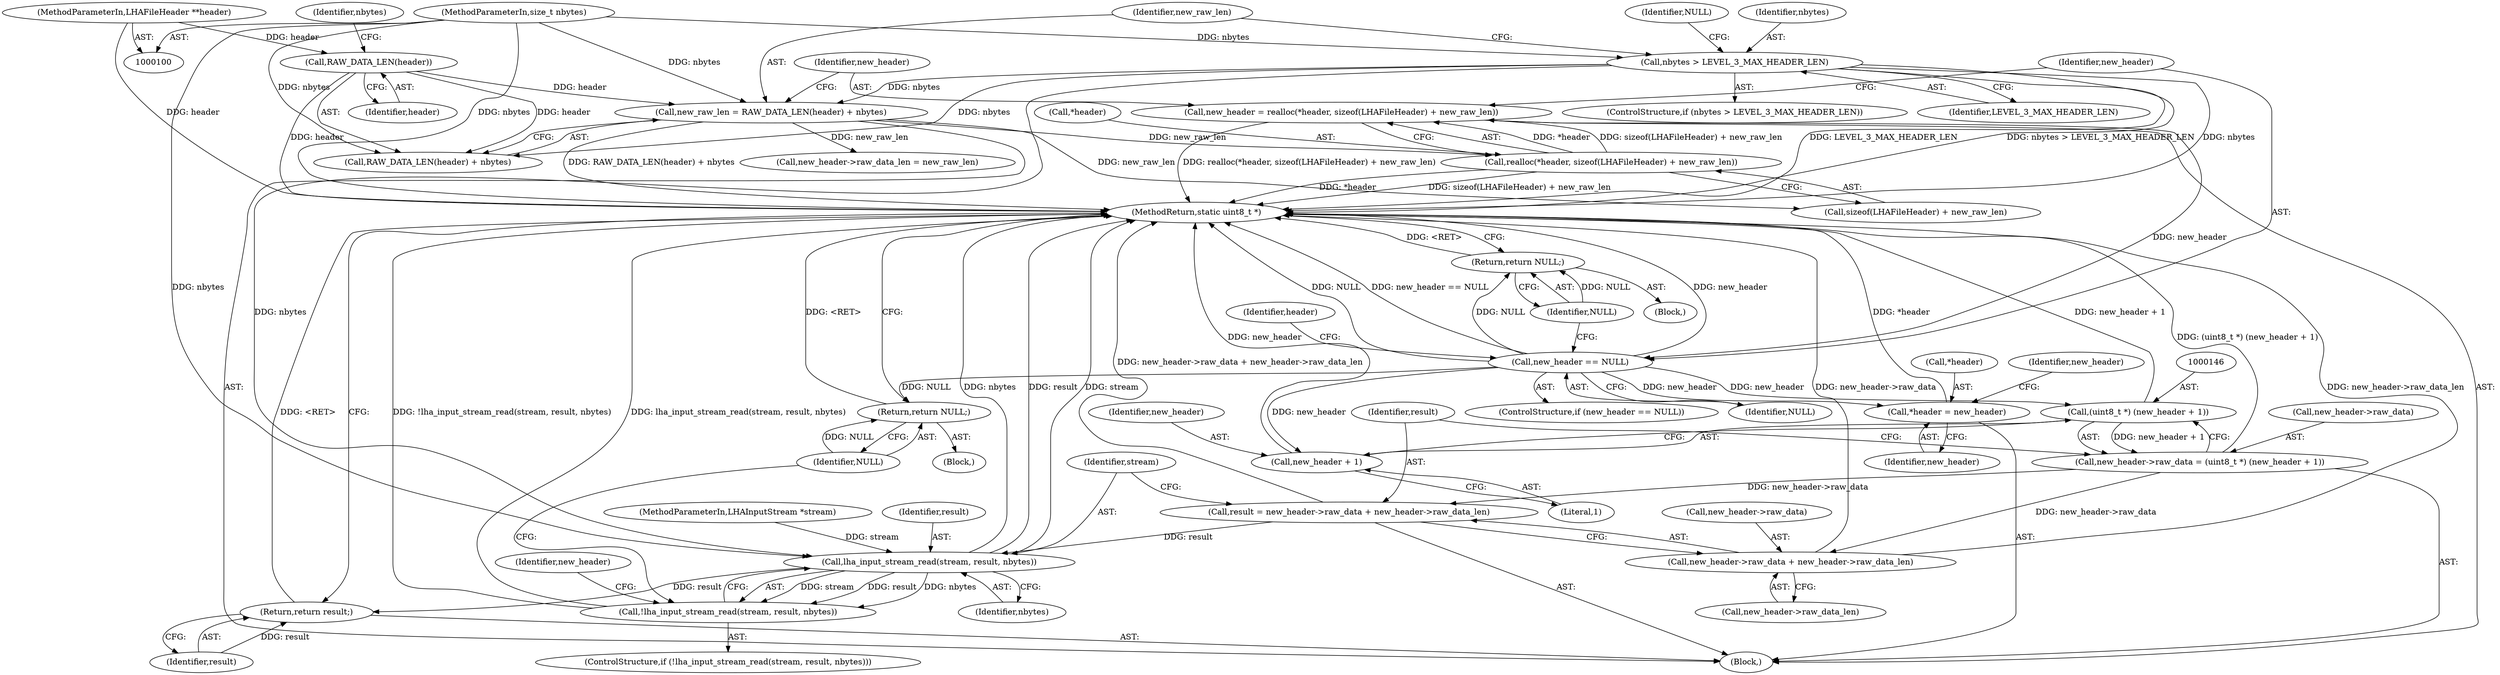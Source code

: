 digraph "0_lhasa_6fcdb8f1f538b9d63e63a5fa199c5514a15d4564_0@API" {
"1000121" [label="(Call,new_header = realloc(*header, sizeof(LHAFileHeader) + new_raw_len))"];
"1000123" [label="(Call,realloc(*header, sizeof(LHAFileHeader) + new_raw_len))"];
"1000115" [label="(Call,new_raw_len = RAW_DATA_LEN(header) + nbytes)"];
"1000118" [label="(Call,RAW_DATA_LEN(header))"];
"1000101" [label="(MethodParameterIn,LHAFileHeader **header)"];
"1000109" [label="(Call,nbytes > LEVEL_3_MAX_HEADER_LEN)"];
"1000103" [label="(MethodParameterIn,size_t nbytes)"];
"1000131" [label="(Call,new_header == NULL)"];
"1000135" [label="(Return,return NULL;)"];
"1000137" [label="(Call,*header = new_header)"];
"1000145" [label="(Call,(uint8_t *) (new_header + 1))"];
"1000141" [label="(Call,new_header->raw_data = (uint8_t *) (new_header + 1))"];
"1000150" [label="(Call,result = new_header->raw_data + new_header->raw_data_len)"];
"1000161" [label="(Call,lha_input_stream_read(stream, result, nbytes))"];
"1000160" [label="(Call,!lha_input_stream_read(stream, result, nbytes))"];
"1000173" [label="(Return,return result;)"];
"1000152" [label="(Call,new_header->raw_data + new_header->raw_data_len)"];
"1000147" [label="(Call,new_header + 1)"];
"1000166" [label="(Return,return NULL;)"];
"1000108" [label="(ControlStructure,if (nbytes > LEVEL_3_MAX_HEADER_LEN))"];
"1000116" [label="(Identifier,new_raw_len)"];
"1000130" [label="(ControlStructure,if (new_header == NULL))"];
"1000109" [label="(Call,nbytes > LEVEL_3_MAX_HEADER_LEN)"];
"1000142" [label="(Call,new_header->raw_data)"];
"1000111" [label="(Identifier,LEVEL_3_MAX_HEADER_LEN)"];
"1000117" [label="(Call,RAW_DATA_LEN(header) + nbytes)"];
"1000138" [label="(Call,*header)"];
"1000102" [label="(MethodParameterIn,LHAInputStream *stream)"];
"1000101" [label="(MethodParameterIn,LHAFileHeader **header)"];
"1000145" [label="(Call,(uint8_t *) (new_header + 1))"];
"1000170" [label="(Identifier,new_header)"];
"1000163" [label="(Identifier,result)"];
"1000151" [label="(Identifier,result)"];
"1000114" [label="(Identifier,NULL)"];
"1000136" [label="(Identifier,NULL)"];
"1000167" [label="(Identifier,NULL)"];
"1000120" [label="(Identifier,nbytes)"];
"1000115" [label="(Call,new_raw_len = RAW_DATA_LEN(header) + nbytes)"];
"1000110" [label="(Identifier,nbytes)"];
"1000166" [label="(Return,return NULL;)"];
"1000119" [label="(Identifier,header)"];
"1000174" [label="(Identifier,result)"];
"1000124" [label="(Call,*header)"];
"1000133" [label="(Identifier,NULL)"];
"1000118" [label="(Call,RAW_DATA_LEN(header))"];
"1000140" [label="(Identifier,new_header)"];
"1000141" [label="(Call,new_header->raw_data = (uint8_t *) (new_header + 1))"];
"1000135" [label="(Return,return NULL;)"];
"1000173" [label="(Return,return result;)"];
"1000123" [label="(Call,realloc(*header, sizeof(LHAFileHeader) + new_raw_len))"];
"1000147" [label="(Call,new_header + 1)"];
"1000137" [label="(Call,*header = new_header)"];
"1000168" [label="(Call,new_header->raw_data_len = new_raw_len)"];
"1000156" [label="(Call,new_header->raw_data_len)"];
"1000131" [label="(Call,new_header == NULL)"];
"1000150" [label="(Call,result = new_header->raw_data + new_header->raw_data_len)"];
"1000152" [label="(Call,new_header->raw_data + new_header->raw_data_len)"];
"1000159" [label="(ControlStructure,if (!lha_input_stream_read(stream, result, nbytes)))"];
"1000165" [label="(Block,)"];
"1000149" [label="(Literal,1)"];
"1000175" [label="(MethodReturn,static uint8_t *)"];
"1000161" [label="(Call,lha_input_stream_read(stream, result, nbytes))"];
"1000134" [label="(Block,)"];
"1000148" [label="(Identifier,new_header)"];
"1000139" [label="(Identifier,header)"];
"1000122" [label="(Identifier,new_header)"];
"1000103" [label="(MethodParameterIn,size_t nbytes)"];
"1000143" [label="(Identifier,new_header)"];
"1000162" [label="(Identifier,stream)"];
"1000160" [label="(Call,!lha_input_stream_read(stream, result, nbytes))"];
"1000164" [label="(Identifier,nbytes)"];
"1000126" [label="(Call,sizeof(LHAFileHeader) + new_raw_len)"];
"1000104" [label="(Block,)"];
"1000132" [label="(Identifier,new_header)"];
"1000153" [label="(Call,new_header->raw_data)"];
"1000121" [label="(Call,new_header = realloc(*header, sizeof(LHAFileHeader) + new_raw_len))"];
"1000121" -> "1000104"  [label="AST: "];
"1000121" -> "1000123"  [label="CFG: "];
"1000122" -> "1000121"  [label="AST: "];
"1000123" -> "1000121"  [label="AST: "];
"1000132" -> "1000121"  [label="CFG: "];
"1000121" -> "1000175"  [label="DDG: realloc(*header, sizeof(LHAFileHeader) + new_raw_len)"];
"1000123" -> "1000121"  [label="DDG: *header"];
"1000123" -> "1000121"  [label="DDG: sizeof(LHAFileHeader) + new_raw_len"];
"1000121" -> "1000131"  [label="DDG: new_header"];
"1000123" -> "1000126"  [label="CFG: "];
"1000124" -> "1000123"  [label="AST: "];
"1000126" -> "1000123"  [label="AST: "];
"1000123" -> "1000175"  [label="DDG: sizeof(LHAFileHeader) + new_raw_len"];
"1000123" -> "1000175"  [label="DDG: *header"];
"1000115" -> "1000123"  [label="DDG: new_raw_len"];
"1000115" -> "1000104"  [label="AST: "];
"1000115" -> "1000117"  [label="CFG: "];
"1000116" -> "1000115"  [label="AST: "];
"1000117" -> "1000115"  [label="AST: "];
"1000122" -> "1000115"  [label="CFG: "];
"1000115" -> "1000175"  [label="DDG: RAW_DATA_LEN(header) + nbytes"];
"1000118" -> "1000115"  [label="DDG: header"];
"1000109" -> "1000115"  [label="DDG: nbytes"];
"1000103" -> "1000115"  [label="DDG: nbytes"];
"1000115" -> "1000126"  [label="DDG: new_raw_len"];
"1000115" -> "1000168"  [label="DDG: new_raw_len"];
"1000118" -> "1000117"  [label="AST: "];
"1000118" -> "1000119"  [label="CFG: "];
"1000119" -> "1000118"  [label="AST: "];
"1000120" -> "1000118"  [label="CFG: "];
"1000118" -> "1000175"  [label="DDG: header"];
"1000118" -> "1000117"  [label="DDG: header"];
"1000101" -> "1000118"  [label="DDG: header"];
"1000101" -> "1000100"  [label="AST: "];
"1000101" -> "1000175"  [label="DDG: header"];
"1000109" -> "1000108"  [label="AST: "];
"1000109" -> "1000111"  [label="CFG: "];
"1000110" -> "1000109"  [label="AST: "];
"1000111" -> "1000109"  [label="AST: "];
"1000114" -> "1000109"  [label="CFG: "];
"1000116" -> "1000109"  [label="CFG: "];
"1000109" -> "1000175"  [label="DDG: nbytes"];
"1000109" -> "1000175"  [label="DDG: LEVEL_3_MAX_HEADER_LEN"];
"1000109" -> "1000175"  [label="DDG: nbytes > LEVEL_3_MAX_HEADER_LEN"];
"1000103" -> "1000109"  [label="DDG: nbytes"];
"1000109" -> "1000117"  [label="DDG: nbytes"];
"1000109" -> "1000161"  [label="DDG: nbytes"];
"1000103" -> "1000100"  [label="AST: "];
"1000103" -> "1000175"  [label="DDG: nbytes"];
"1000103" -> "1000117"  [label="DDG: nbytes"];
"1000103" -> "1000161"  [label="DDG: nbytes"];
"1000131" -> "1000130"  [label="AST: "];
"1000131" -> "1000133"  [label="CFG: "];
"1000132" -> "1000131"  [label="AST: "];
"1000133" -> "1000131"  [label="AST: "];
"1000136" -> "1000131"  [label="CFG: "];
"1000139" -> "1000131"  [label="CFG: "];
"1000131" -> "1000175"  [label="DDG: new_header"];
"1000131" -> "1000175"  [label="DDG: NULL"];
"1000131" -> "1000175"  [label="DDG: new_header == NULL"];
"1000131" -> "1000135"  [label="DDG: NULL"];
"1000131" -> "1000137"  [label="DDG: new_header"];
"1000131" -> "1000145"  [label="DDG: new_header"];
"1000131" -> "1000147"  [label="DDG: new_header"];
"1000131" -> "1000166"  [label="DDG: NULL"];
"1000135" -> "1000134"  [label="AST: "];
"1000135" -> "1000136"  [label="CFG: "];
"1000136" -> "1000135"  [label="AST: "];
"1000175" -> "1000135"  [label="CFG: "];
"1000135" -> "1000175"  [label="DDG: <RET>"];
"1000136" -> "1000135"  [label="DDG: NULL"];
"1000137" -> "1000104"  [label="AST: "];
"1000137" -> "1000140"  [label="CFG: "];
"1000138" -> "1000137"  [label="AST: "];
"1000140" -> "1000137"  [label="AST: "];
"1000143" -> "1000137"  [label="CFG: "];
"1000137" -> "1000175"  [label="DDG: *header"];
"1000145" -> "1000141"  [label="AST: "];
"1000145" -> "1000147"  [label="CFG: "];
"1000146" -> "1000145"  [label="AST: "];
"1000147" -> "1000145"  [label="AST: "];
"1000141" -> "1000145"  [label="CFG: "];
"1000145" -> "1000175"  [label="DDG: new_header + 1"];
"1000145" -> "1000141"  [label="DDG: new_header + 1"];
"1000141" -> "1000104"  [label="AST: "];
"1000142" -> "1000141"  [label="AST: "];
"1000151" -> "1000141"  [label="CFG: "];
"1000141" -> "1000175"  [label="DDG: (uint8_t *) (new_header + 1)"];
"1000141" -> "1000150"  [label="DDG: new_header->raw_data"];
"1000141" -> "1000152"  [label="DDG: new_header->raw_data"];
"1000150" -> "1000104"  [label="AST: "];
"1000150" -> "1000152"  [label="CFG: "];
"1000151" -> "1000150"  [label="AST: "];
"1000152" -> "1000150"  [label="AST: "];
"1000162" -> "1000150"  [label="CFG: "];
"1000150" -> "1000175"  [label="DDG: new_header->raw_data + new_header->raw_data_len"];
"1000150" -> "1000161"  [label="DDG: result"];
"1000161" -> "1000160"  [label="AST: "];
"1000161" -> "1000164"  [label="CFG: "];
"1000162" -> "1000161"  [label="AST: "];
"1000163" -> "1000161"  [label="AST: "];
"1000164" -> "1000161"  [label="AST: "];
"1000160" -> "1000161"  [label="CFG: "];
"1000161" -> "1000175"  [label="DDG: nbytes"];
"1000161" -> "1000175"  [label="DDG: result"];
"1000161" -> "1000175"  [label="DDG: stream"];
"1000161" -> "1000160"  [label="DDG: stream"];
"1000161" -> "1000160"  [label="DDG: result"];
"1000161" -> "1000160"  [label="DDG: nbytes"];
"1000102" -> "1000161"  [label="DDG: stream"];
"1000161" -> "1000173"  [label="DDG: result"];
"1000160" -> "1000159"  [label="AST: "];
"1000167" -> "1000160"  [label="CFG: "];
"1000170" -> "1000160"  [label="CFG: "];
"1000160" -> "1000175"  [label="DDG: !lha_input_stream_read(stream, result, nbytes)"];
"1000160" -> "1000175"  [label="DDG: lha_input_stream_read(stream, result, nbytes)"];
"1000173" -> "1000104"  [label="AST: "];
"1000173" -> "1000174"  [label="CFG: "];
"1000174" -> "1000173"  [label="AST: "];
"1000175" -> "1000173"  [label="CFG: "];
"1000173" -> "1000175"  [label="DDG: <RET>"];
"1000174" -> "1000173"  [label="DDG: result"];
"1000152" -> "1000156"  [label="CFG: "];
"1000153" -> "1000152"  [label="AST: "];
"1000156" -> "1000152"  [label="AST: "];
"1000152" -> "1000175"  [label="DDG: new_header->raw_data"];
"1000152" -> "1000175"  [label="DDG: new_header->raw_data_len"];
"1000147" -> "1000149"  [label="CFG: "];
"1000148" -> "1000147"  [label="AST: "];
"1000149" -> "1000147"  [label="AST: "];
"1000147" -> "1000175"  [label="DDG: new_header"];
"1000166" -> "1000165"  [label="AST: "];
"1000166" -> "1000167"  [label="CFG: "];
"1000167" -> "1000166"  [label="AST: "];
"1000175" -> "1000166"  [label="CFG: "];
"1000166" -> "1000175"  [label="DDG: <RET>"];
"1000167" -> "1000166"  [label="DDG: NULL"];
}
